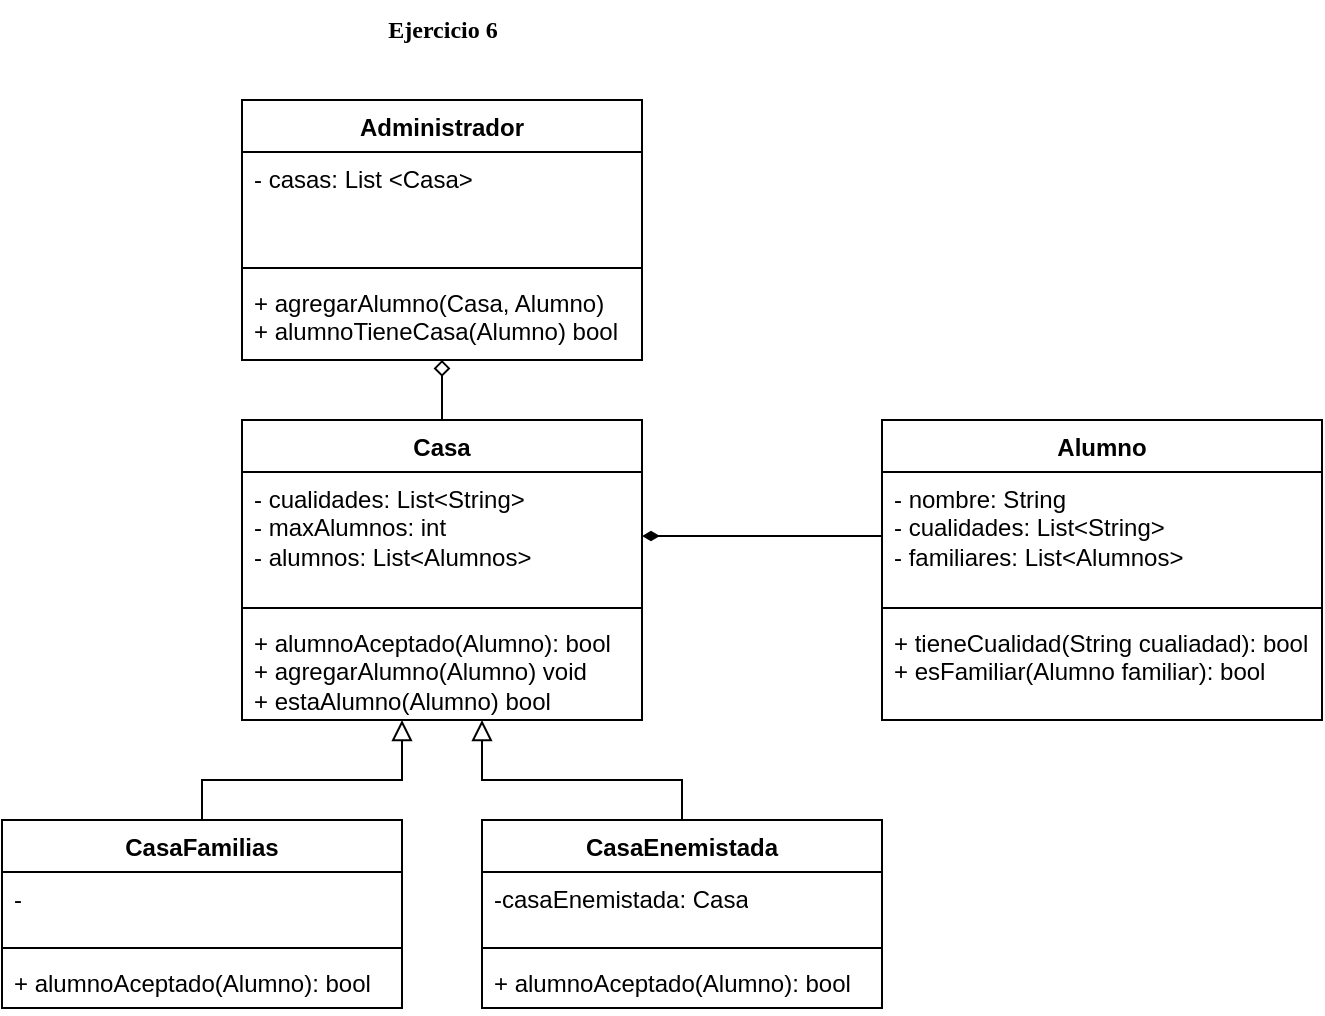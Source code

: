 <mxfile>
    <diagram name="Page-1" id="-1UEhgBF_dIMr-cuyeqr">
        <mxGraphModel dx="774" dy="663" grid="1" gridSize="10" guides="1" tooltips="1" connect="1" arrows="1" fold="1" page="1" pageScale="1" pageWidth="827" pageHeight="1169" background="#ffffff" math="0" shadow="0">
            <root>
                <mxCell id="0"/>
                <mxCell id="1" parent="0"/>
                <mxCell id="1pnYmMF6YcZ5tZGjX-J5-25" style="edgeStyle=orthogonalEdgeStyle;rounded=0;orthogonalLoop=1;jettySize=auto;html=1;entryX=0.5;entryY=0;entryDx=0;entryDy=0;endArrow=none;endFill=0;startArrow=diamond;startFill=0;" parent="1" source="1pnYmMF6YcZ5tZGjX-J5-1" target="1pnYmMF6YcZ5tZGjX-J5-5" edge="1">
                    <mxGeometry relative="1" as="geometry"/>
                </mxCell>
                <mxCell id="1pnYmMF6YcZ5tZGjX-J5-1" value="Administrador" style="swimlane;fontStyle=1;align=center;verticalAlign=top;childLayout=stackLayout;horizontal=1;startSize=26;horizontalStack=0;resizeParent=1;resizeParentMax=0;resizeLast=0;collapsible=1;marginBottom=0;whiteSpace=wrap;html=1;" parent="1" vertex="1">
                    <mxGeometry x="240" y="200" width="200" height="130" as="geometry"/>
                </mxCell>
                <mxCell id="1pnYmMF6YcZ5tZGjX-J5-2" value="- casas: List &amp;lt;Casa&amp;gt;" style="text;strokeColor=none;fillColor=none;align=left;verticalAlign=top;spacingLeft=4;spacingRight=4;overflow=hidden;rotatable=0;points=[[0,0.5],[1,0.5]];portConstraint=eastwest;whiteSpace=wrap;html=1;" parent="1pnYmMF6YcZ5tZGjX-J5-1" vertex="1">
                    <mxGeometry y="26" width="200" height="54" as="geometry"/>
                </mxCell>
                <mxCell id="1pnYmMF6YcZ5tZGjX-J5-3" value="" style="line;strokeWidth=1;fillColor=none;align=left;verticalAlign=middle;spacingTop=-1;spacingLeft=3;spacingRight=3;rotatable=0;labelPosition=right;points=[];portConstraint=eastwest;strokeColor=inherit;" parent="1pnYmMF6YcZ5tZGjX-J5-1" vertex="1">
                    <mxGeometry y="80" width="200" height="8" as="geometry"/>
                </mxCell>
                <mxCell id="1pnYmMF6YcZ5tZGjX-J5-4" value="+ agregarAlumno(Casa, Alumno)&lt;div&gt;+ alumnoTieneCasa(Alumno) bool&lt;/div&gt;" style="text;strokeColor=none;fillColor=none;align=left;verticalAlign=top;spacingLeft=4;spacingRight=4;overflow=hidden;rotatable=0;points=[[0,0.5],[1,0.5]];portConstraint=eastwest;whiteSpace=wrap;html=1;" parent="1pnYmMF6YcZ5tZGjX-J5-1" vertex="1">
                    <mxGeometry y="88" width="200" height="42" as="geometry"/>
                </mxCell>
                <mxCell id="1pnYmMF6YcZ5tZGjX-J5-5" value="Casa" style="swimlane;fontStyle=1;align=center;verticalAlign=top;childLayout=stackLayout;horizontal=1;startSize=26;horizontalStack=0;resizeParent=1;resizeParentMax=0;resizeLast=0;collapsible=1;marginBottom=0;whiteSpace=wrap;html=1;" parent="1" vertex="1">
                    <mxGeometry x="240" y="360" width="200" height="150" as="geometry"/>
                </mxCell>
                <mxCell id="1pnYmMF6YcZ5tZGjX-J5-6" value="- cualidades: List&amp;lt;String&amp;gt;&lt;div&gt;- maxAlumnos: int&lt;/div&gt;&lt;div&gt;- alumnos: List&amp;lt;Alumnos&amp;gt;&lt;/div&gt;" style="text;strokeColor=none;fillColor=none;align=left;verticalAlign=top;spacingLeft=4;spacingRight=4;overflow=hidden;rotatable=0;points=[[0,0.5],[1,0.5]];portConstraint=eastwest;whiteSpace=wrap;html=1;" parent="1pnYmMF6YcZ5tZGjX-J5-5" vertex="1">
                    <mxGeometry y="26" width="200" height="64" as="geometry"/>
                </mxCell>
                <mxCell id="1pnYmMF6YcZ5tZGjX-J5-7" value="" style="line;strokeWidth=1;fillColor=none;align=left;verticalAlign=middle;spacingTop=-1;spacingLeft=3;spacingRight=3;rotatable=0;labelPosition=right;points=[];portConstraint=eastwest;strokeColor=inherit;" parent="1pnYmMF6YcZ5tZGjX-J5-5" vertex="1">
                    <mxGeometry y="90" width="200" height="8" as="geometry"/>
                </mxCell>
                <mxCell id="1pnYmMF6YcZ5tZGjX-J5-8" value="+ alumnoAceptado(Alumno): bool&lt;div&gt;+ agregarAlumno(Alumno) void&lt;/div&gt;&lt;div&gt;+ estaAlumno(Alumno) bool&lt;/div&gt;" style="text;strokeColor=none;fillColor=none;align=left;verticalAlign=top;spacingLeft=4;spacingRight=4;overflow=hidden;rotatable=0;points=[[0,0.5],[1,0.5]];portConstraint=eastwest;whiteSpace=wrap;html=1;" parent="1pnYmMF6YcZ5tZGjX-J5-5" vertex="1">
                    <mxGeometry y="98" width="200" height="52" as="geometry"/>
                </mxCell>
                <mxCell id="1pnYmMF6YcZ5tZGjX-J5-9" value="Alumno" style="swimlane;fontStyle=1;align=center;verticalAlign=top;childLayout=stackLayout;horizontal=1;startSize=26;horizontalStack=0;resizeParent=1;resizeParentMax=0;resizeLast=0;collapsible=1;marginBottom=0;whiteSpace=wrap;html=1;" parent="1" vertex="1">
                    <mxGeometry x="560" y="360" width="220" height="150" as="geometry"/>
                </mxCell>
                <mxCell id="1pnYmMF6YcZ5tZGjX-J5-10" value="&lt;div&gt;- nombre: String&lt;br&gt;&lt;/div&gt;- cualidades: List&amp;lt;String&amp;gt;&lt;div&gt;- familiares: List&amp;lt;Alumnos&amp;gt;&lt;br&gt;&lt;br&gt;&lt;/div&gt;" style="text;strokeColor=none;fillColor=none;align=left;verticalAlign=top;spacingLeft=4;spacingRight=4;overflow=hidden;rotatable=0;points=[[0,0.5],[1,0.5]];portConstraint=eastwest;whiteSpace=wrap;html=1;" parent="1pnYmMF6YcZ5tZGjX-J5-9" vertex="1">
                    <mxGeometry y="26" width="220" height="64" as="geometry"/>
                </mxCell>
                <mxCell id="1pnYmMF6YcZ5tZGjX-J5-11" value="" style="line;strokeWidth=1;fillColor=none;align=left;verticalAlign=middle;spacingTop=-1;spacingLeft=3;spacingRight=3;rotatable=0;labelPosition=right;points=[];portConstraint=eastwest;strokeColor=inherit;" parent="1pnYmMF6YcZ5tZGjX-J5-9" vertex="1">
                    <mxGeometry y="90" width="220" height="8" as="geometry"/>
                </mxCell>
                <mxCell id="1pnYmMF6YcZ5tZGjX-J5-12" value="+ tieneCualidad(String cualiadad): bool&lt;div&gt;+ esFamiliar(Alumno familiar): bool&lt;/div&gt;" style="text;strokeColor=none;fillColor=none;align=left;verticalAlign=top;spacingLeft=4;spacingRight=4;overflow=hidden;rotatable=0;points=[[0,0.5],[1,0.5]];portConstraint=eastwest;whiteSpace=wrap;html=1;" parent="1pnYmMF6YcZ5tZGjX-J5-9" vertex="1">
                    <mxGeometry y="98" width="220" height="52" as="geometry"/>
                </mxCell>
                <mxCell id="1pnYmMF6YcZ5tZGjX-J5-22" style="edgeStyle=orthogonalEdgeStyle;rounded=0;orthogonalLoop=1;jettySize=auto;html=1;endArrow=block;endFill=0;endSize=8;" parent="1" source="1pnYmMF6YcZ5tZGjX-J5-13" target="1pnYmMF6YcZ5tZGjX-J5-5" edge="1">
                    <mxGeometry relative="1" as="geometry">
                        <Array as="points">
                            <mxPoint x="220" y="540"/>
                            <mxPoint x="320" y="540"/>
                        </Array>
                    </mxGeometry>
                </mxCell>
                <mxCell id="1pnYmMF6YcZ5tZGjX-J5-13" value="CasaFamilias" style="swimlane;fontStyle=1;align=center;verticalAlign=top;childLayout=stackLayout;horizontal=1;startSize=26;horizontalStack=0;resizeParent=1;resizeParentMax=0;resizeLast=0;collapsible=1;marginBottom=0;whiteSpace=wrap;html=1;" parent="1" vertex="1">
                    <mxGeometry x="120" y="560" width="200" height="94" as="geometry"/>
                </mxCell>
                <mxCell id="1pnYmMF6YcZ5tZGjX-J5-14" value="-" style="text;strokeColor=none;fillColor=none;align=left;verticalAlign=top;spacingLeft=4;spacingRight=4;overflow=hidden;rotatable=0;points=[[0,0.5],[1,0.5]];portConstraint=eastwest;whiteSpace=wrap;html=1;" parent="1pnYmMF6YcZ5tZGjX-J5-13" vertex="1">
                    <mxGeometry y="26" width="200" height="34" as="geometry"/>
                </mxCell>
                <mxCell id="1pnYmMF6YcZ5tZGjX-J5-15" value="" style="line;strokeWidth=1;fillColor=none;align=left;verticalAlign=middle;spacingTop=-1;spacingLeft=3;spacingRight=3;rotatable=0;labelPosition=right;points=[];portConstraint=eastwest;strokeColor=inherit;" parent="1pnYmMF6YcZ5tZGjX-J5-13" vertex="1">
                    <mxGeometry y="60" width="200" height="8" as="geometry"/>
                </mxCell>
                <mxCell id="1pnYmMF6YcZ5tZGjX-J5-16" value="+ alumnoAceptado(Alumno): bool" style="text;strokeColor=none;fillColor=none;align=left;verticalAlign=top;spacingLeft=4;spacingRight=4;overflow=hidden;rotatable=0;points=[[0,0.5],[1,0.5]];portConstraint=eastwest;whiteSpace=wrap;html=1;" parent="1pnYmMF6YcZ5tZGjX-J5-13" vertex="1">
                    <mxGeometry y="68" width="200" height="26" as="geometry"/>
                </mxCell>
                <mxCell id="1pnYmMF6YcZ5tZGjX-J5-23" style="edgeStyle=orthogonalEdgeStyle;rounded=0;orthogonalLoop=1;jettySize=auto;html=1;endArrow=block;endFill=0;endSize=8;" parent="1" source="1pnYmMF6YcZ5tZGjX-J5-17" target="1pnYmMF6YcZ5tZGjX-J5-5" edge="1">
                    <mxGeometry relative="1" as="geometry">
                        <Array as="points">
                            <mxPoint x="460" y="540"/>
                            <mxPoint x="360" y="540"/>
                        </Array>
                    </mxGeometry>
                </mxCell>
                <mxCell id="1pnYmMF6YcZ5tZGjX-J5-17" value="CasaEnemistada" style="swimlane;fontStyle=1;align=center;verticalAlign=top;childLayout=stackLayout;horizontal=1;startSize=26;horizontalStack=0;resizeParent=1;resizeParentMax=0;resizeLast=0;collapsible=1;marginBottom=0;whiteSpace=wrap;html=1;" parent="1" vertex="1">
                    <mxGeometry x="360" y="560" width="200" height="94" as="geometry"/>
                </mxCell>
                <mxCell id="1pnYmMF6YcZ5tZGjX-J5-18" value="-casaEnemistada: Casa" style="text;strokeColor=none;fillColor=none;align=left;verticalAlign=top;spacingLeft=4;spacingRight=4;overflow=hidden;rotatable=0;points=[[0,0.5],[1,0.5]];portConstraint=eastwest;whiteSpace=wrap;html=1;" parent="1pnYmMF6YcZ5tZGjX-J5-17" vertex="1">
                    <mxGeometry y="26" width="200" height="34" as="geometry"/>
                </mxCell>
                <mxCell id="1pnYmMF6YcZ5tZGjX-J5-19" value="" style="line;strokeWidth=1;fillColor=none;align=left;verticalAlign=middle;spacingTop=-1;spacingLeft=3;spacingRight=3;rotatable=0;labelPosition=right;points=[];portConstraint=eastwest;strokeColor=inherit;" parent="1pnYmMF6YcZ5tZGjX-J5-17" vertex="1">
                    <mxGeometry y="60" width="200" height="8" as="geometry"/>
                </mxCell>
                <mxCell id="1pnYmMF6YcZ5tZGjX-J5-20" value="+ alumnoAceptado(Alumno): bool" style="text;strokeColor=none;fillColor=none;align=left;verticalAlign=top;spacingLeft=4;spacingRight=4;overflow=hidden;rotatable=0;points=[[0,0.5],[1,0.5]];portConstraint=eastwest;whiteSpace=wrap;html=1;" parent="1pnYmMF6YcZ5tZGjX-J5-17" vertex="1">
                    <mxGeometry y="68" width="200" height="26" as="geometry"/>
                </mxCell>
                <mxCell id="1pnYmMF6YcZ5tZGjX-J5-24" style="edgeStyle=orthogonalEdgeStyle;rounded=0;orthogonalLoop=1;jettySize=auto;html=1;entryX=1;entryY=0.5;entryDx=0;entryDy=0;startArrow=none;startFill=0;endArrow=diamondThin;endFill=1;" parent="1" source="1pnYmMF6YcZ5tZGjX-J5-10" target="1pnYmMF6YcZ5tZGjX-J5-6" edge="1">
                    <mxGeometry relative="1" as="geometry"/>
                </mxCell>
                <mxCell id="2" value="&lt;b&gt;&lt;font face=&quot;Lucida Console&quot;&gt;Ejercicio 6&lt;/font&gt;&lt;/b&gt;" style="text;html=1;align=center;verticalAlign=middle;resizable=0;points=[];autosize=1;strokeColor=none;fillColor=none;" vertex="1" parent="1">
                    <mxGeometry x="285" y="150" width="110" height="30" as="geometry"/>
                </mxCell>
            </root>
        </mxGraphModel>
    </diagram>
</mxfile>